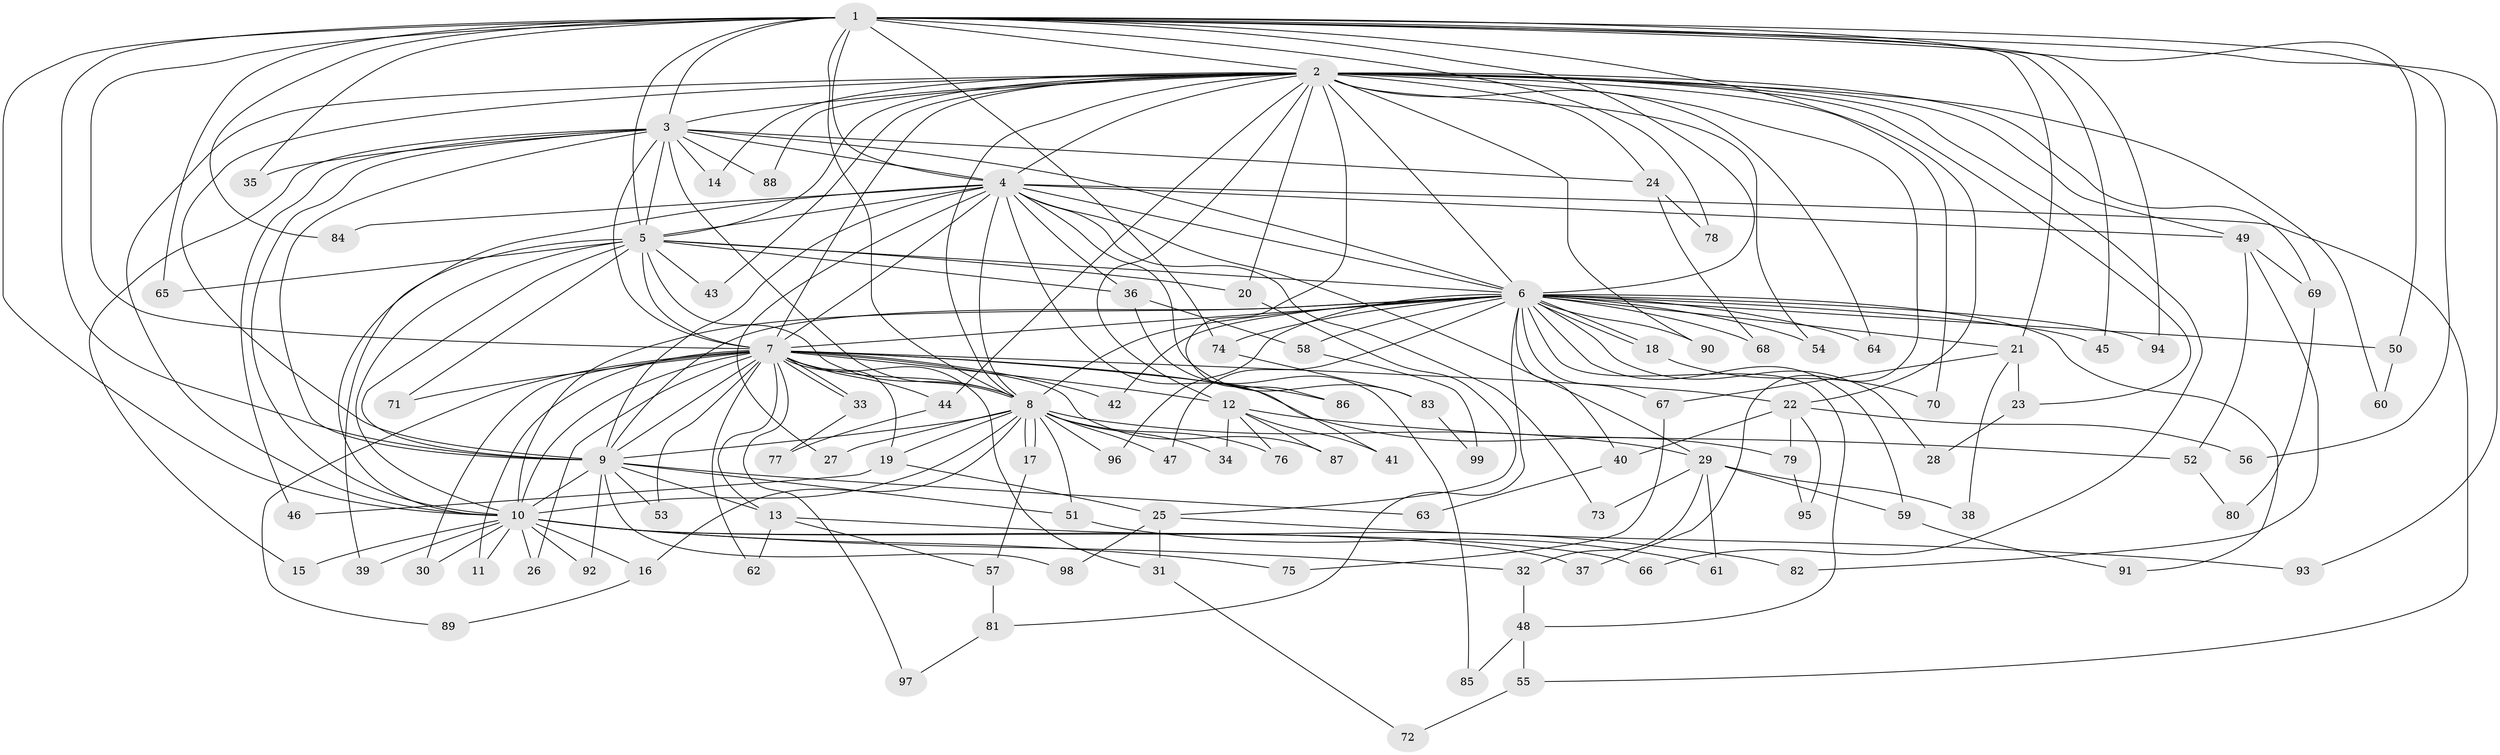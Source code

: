 // Generated by graph-tools (version 1.1) at 2025/49/03/09/25 03:49:42]
// undirected, 99 vertices, 223 edges
graph export_dot {
graph [start="1"]
  node [color=gray90,style=filled];
  1;
  2;
  3;
  4;
  5;
  6;
  7;
  8;
  9;
  10;
  11;
  12;
  13;
  14;
  15;
  16;
  17;
  18;
  19;
  20;
  21;
  22;
  23;
  24;
  25;
  26;
  27;
  28;
  29;
  30;
  31;
  32;
  33;
  34;
  35;
  36;
  37;
  38;
  39;
  40;
  41;
  42;
  43;
  44;
  45;
  46;
  47;
  48;
  49;
  50;
  51;
  52;
  53;
  54;
  55;
  56;
  57;
  58;
  59;
  60;
  61;
  62;
  63;
  64;
  65;
  66;
  67;
  68;
  69;
  70;
  71;
  72;
  73;
  74;
  75;
  76;
  77;
  78;
  79;
  80;
  81;
  82;
  83;
  84;
  85;
  86;
  87;
  88;
  89;
  90;
  91;
  92;
  93;
  94;
  95;
  96;
  97;
  98;
  99;
  1 -- 2;
  1 -- 3;
  1 -- 4;
  1 -- 5;
  1 -- 6;
  1 -- 7;
  1 -- 8;
  1 -- 9;
  1 -- 10;
  1 -- 21;
  1 -- 22;
  1 -- 35;
  1 -- 45;
  1 -- 50;
  1 -- 56;
  1 -- 65;
  1 -- 74;
  1 -- 78;
  1 -- 84;
  1 -- 93;
  1 -- 94;
  2 -- 3;
  2 -- 4;
  2 -- 5;
  2 -- 6;
  2 -- 7;
  2 -- 8;
  2 -- 9;
  2 -- 10;
  2 -- 12;
  2 -- 14;
  2 -- 20;
  2 -- 23;
  2 -- 24;
  2 -- 37;
  2 -- 43;
  2 -- 44;
  2 -- 49;
  2 -- 54;
  2 -- 60;
  2 -- 64;
  2 -- 66;
  2 -- 69;
  2 -- 70;
  2 -- 86;
  2 -- 88;
  2 -- 90;
  3 -- 4;
  3 -- 5;
  3 -- 6;
  3 -- 7;
  3 -- 8;
  3 -- 9;
  3 -- 10;
  3 -- 14;
  3 -- 15;
  3 -- 24;
  3 -- 35;
  3 -- 46;
  3 -- 88;
  4 -- 5;
  4 -- 6;
  4 -- 7;
  4 -- 8;
  4 -- 9;
  4 -- 10;
  4 -- 27;
  4 -- 29;
  4 -- 36;
  4 -- 41;
  4 -- 49;
  4 -- 55;
  4 -- 73;
  4 -- 83;
  4 -- 84;
  5 -- 6;
  5 -- 7;
  5 -- 8;
  5 -- 9;
  5 -- 10;
  5 -- 20;
  5 -- 36;
  5 -- 39;
  5 -- 43;
  5 -- 65;
  5 -- 71;
  6 -- 7;
  6 -- 8;
  6 -- 9;
  6 -- 10;
  6 -- 18;
  6 -- 18;
  6 -- 21;
  6 -- 28;
  6 -- 40;
  6 -- 42;
  6 -- 45;
  6 -- 47;
  6 -- 48;
  6 -- 50;
  6 -- 54;
  6 -- 58;
  6 -- 59;
  6 -- 64;
  6 -- 67;
  6 -- 68;
  6 -- 74;
  6 -- 81;
  6 -- 90;
  6 -- 91;
  6 -- 94;
  6 -- 96;
  7 -- 8;
  7 -- 9;
  7 -- 10;
  7 -- 11;
  7 -- 12;
  7 -- 13;
  7 -- 19;
  7 -- 22;
  7 -- 26;
  7 -- 30;
  7 -- 31;
  7 -- 33;
  7 -- 33;
  7 -- 42;
  7 -- 44;
  7 -- 53;
  7 -- 62;
  7 -- 71;
  7 -- 79;
  7 -- 86;
  7 -- 87;
  7 -- 89;
  7 -- 97;
  8 -- 9;
  8 -- 10;
  8 -- 16;
  8 -- 17;
  8 -- 17;
  8 -- 19;
  8 -- 27;
  8 -- 29;
  8 -- 34;
  8 -- 47;
  8 -- 51;
  8 -- 76;
  8 -- 96;
  9 -- 10;
  9 -- 13;
  9 -- 51;
  9 -- 53;
  9 -- 63;
  9 -- 92;
  9 -- 98;
  10 -- 11;
  10 -- 15;
  10 -- 16;
  10 -- 26;
  10 -- 30;
  10 -- 32;
  10 -- 37;
  10 -- 39;
  10 -- 66;
  10 -- 75;
  10 -- 92;
  12 -- 34;
  12 -- 41;
  12 -- 52;
  12 -- 76;
  12 -- 87;
  13 -- 57;
  13 -- 62;
  13 -- 82;
  16 -- 89;
  17 -- 57;
  18 -- 70;
  19 -- 25;
  19 -- 46;
  20 -- 25;
  21 -- 23;
  21 -- 38;
  21 -- 67;
  22 -- 40;
  22 -- 56;
  22 -- 79;
  22 -- 95;
  23 -- 28;
  24 -- 68;
  24 -- 78;
  25 -- 31;
  25 -- 93;
  25 -- 98;
  29 -- 32;
  29 -- 38;
  29 -- 59;
  29 -- 61;
  29 -- 73;
  31 -- 72;
  32 -- 48;
  33 -- 77;
  36 -- 58;
  36 -- 85;
  40 -- 63;
  44 -- 77;
  48 -- 55;
  48 -- 85;
  49 -- 52;
  49 -- 69;
  49 -- 82;
  50 -- 60;
  51 -- 61;
  52 -- 80;
  55 -- 72;
  57 -- 81;
  58 -- 99;
  59 -- 91;
  67 -- 75;
  69 -- 80;
  74 -- 83;
  79 -- 95;
  81 -- 97;
  83 -- 99;
}
